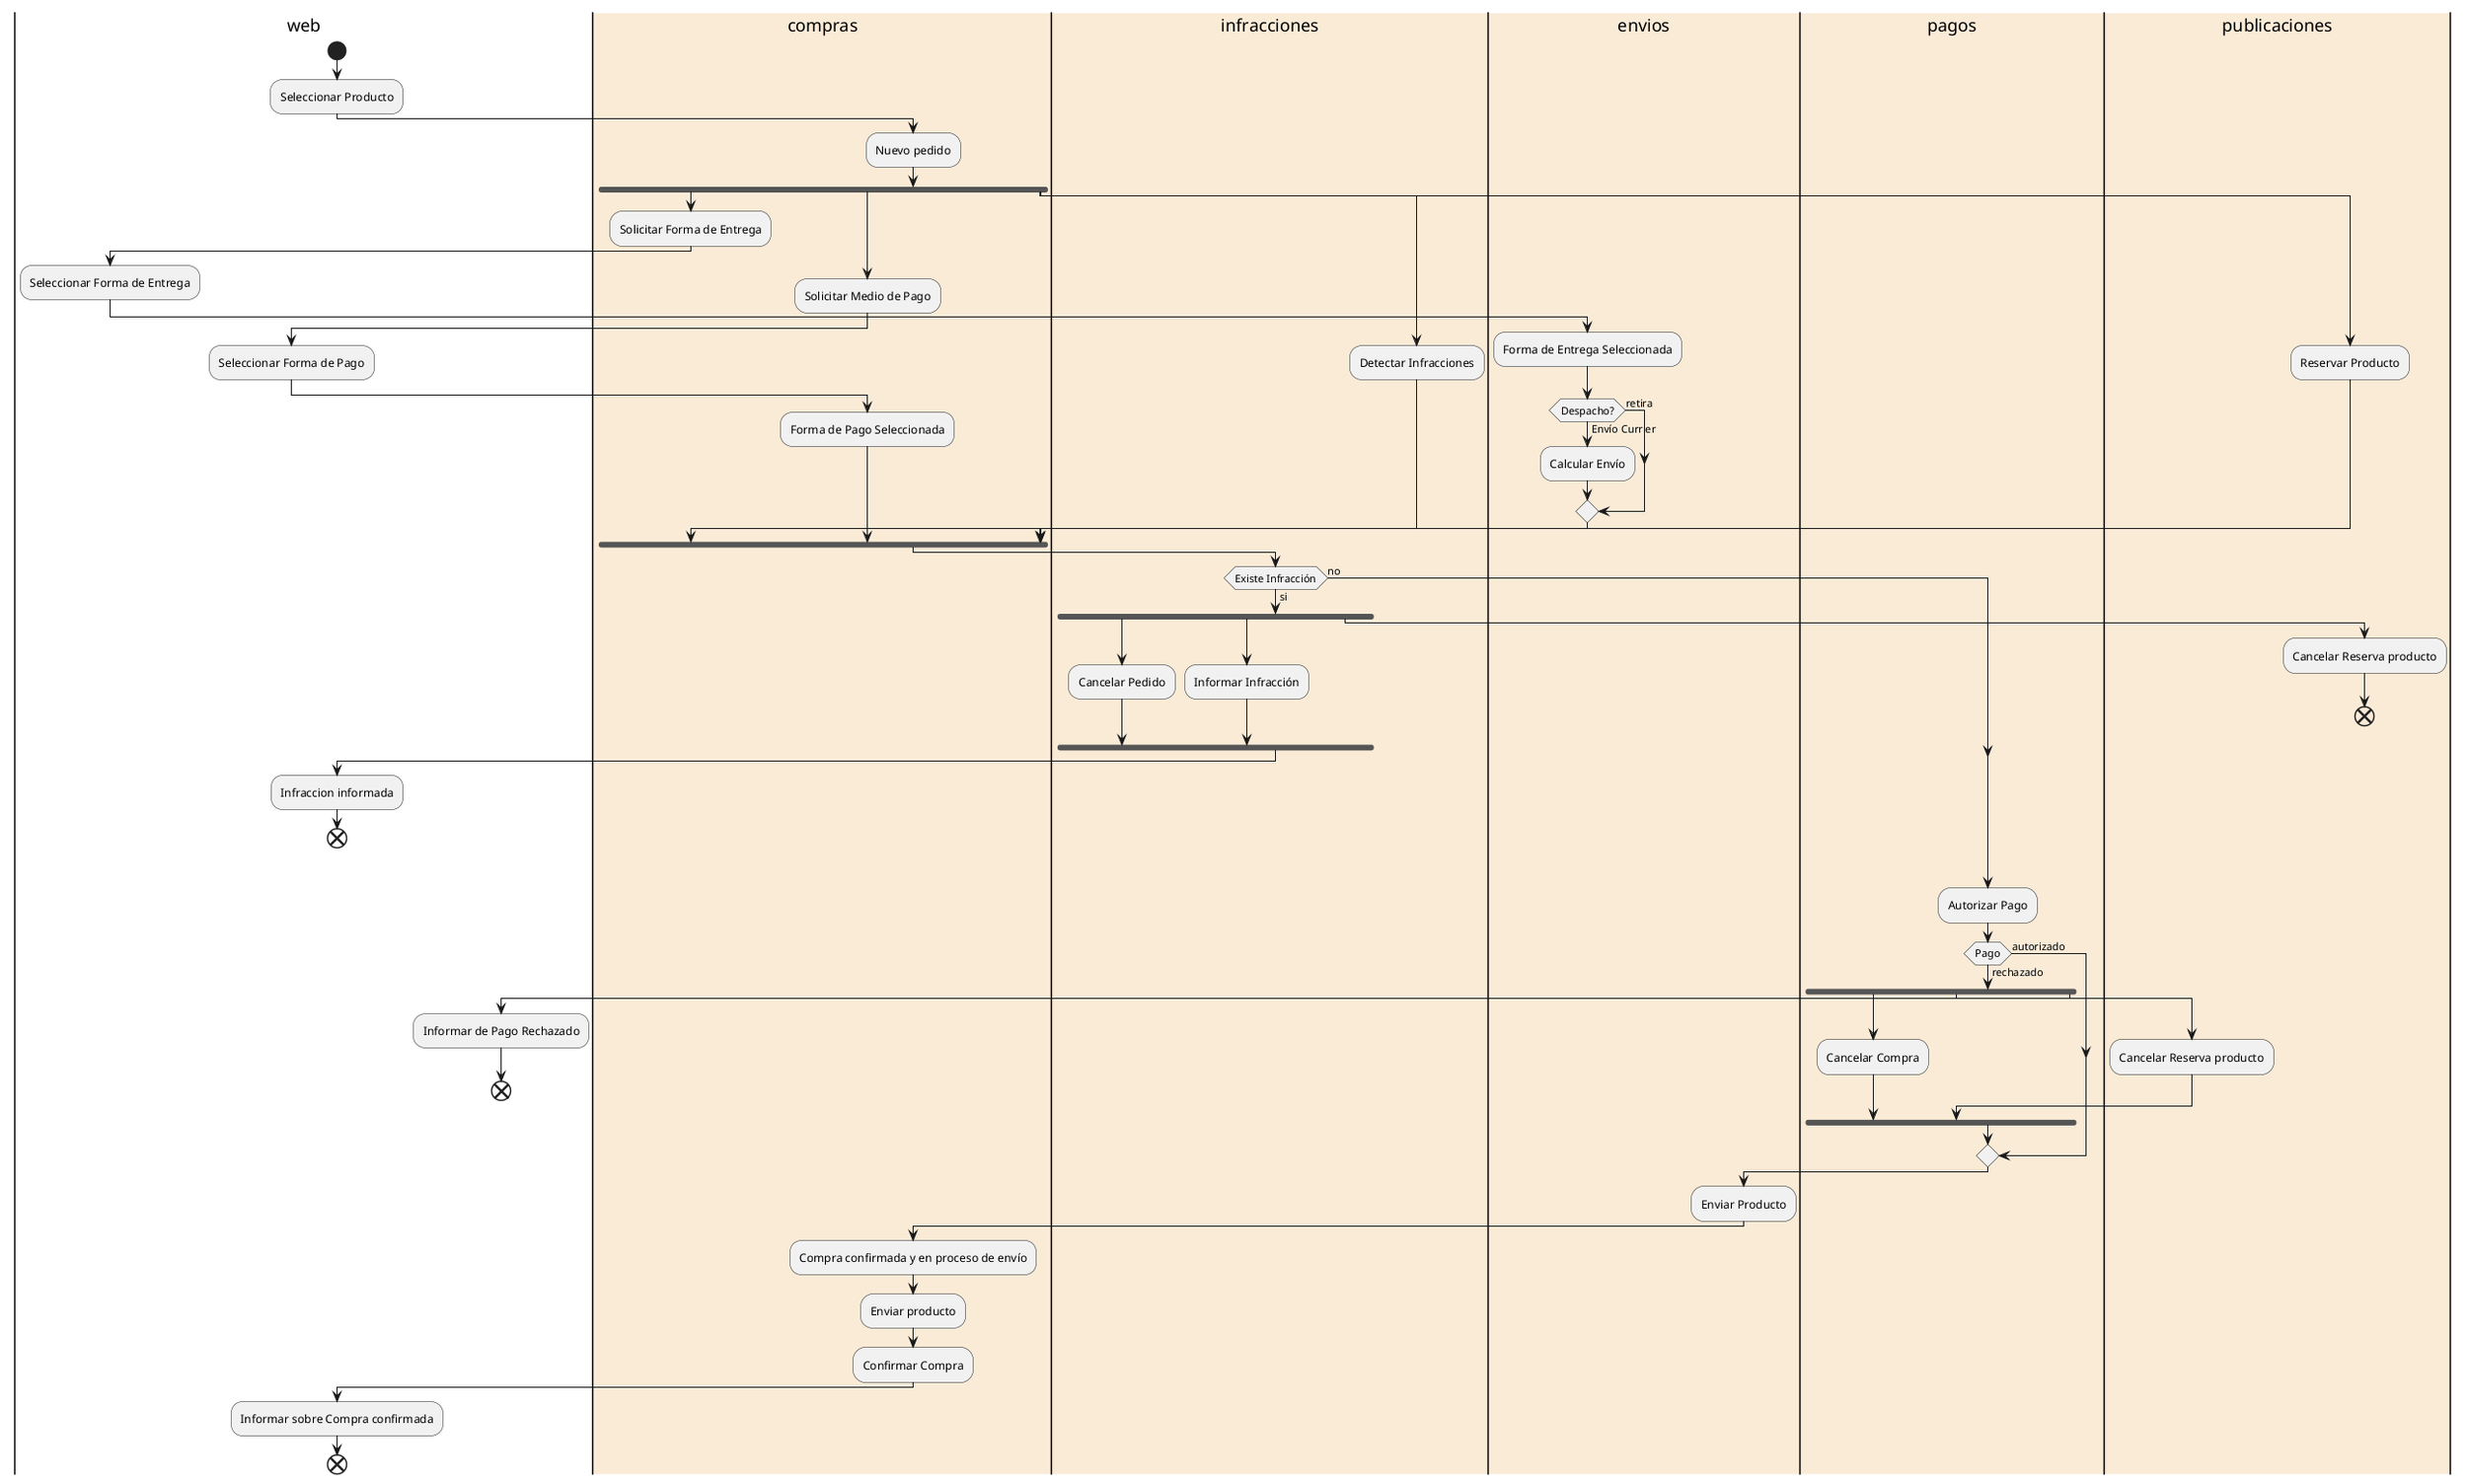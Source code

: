 @startuml workflow-livre-markket-monolitic-secuencial
|web|
|#AntiqueWhite|compras|
|#AntiqueWhite|infracciones|
|#AntiqueWhite|envios|
|#AntiqueWhite|pagos|
|#AntiqueWhite|publicaciones|
|web|
start
:Seleccionar Producto;
|compras|
:Nuevo pedido;
fork
:Solicitar Forma de Entrega;
|web|
:Seleccionar Forma de Entrega;
|envios|
:Forma de Entrega Seleccionada;
if (Despacho?) then (Envío Currier)
:Calcular Envío;
else (retira)
endif
fork again
|compras|
:Solicitar Medio de Pago; 
|web|
:Seleccionar Forma de Pago;
|compras|
:Forma de Pago Seleccionada;
fork again
|publicaciones|
:Reservar Producto; 
fork again
|infracciones|
:Detectar Infracciones;
|compras|
end fork
|infracciones|
if (Existe Infracción) then (si)
fork
:Cancelar Pedido;
fork again
:Informar Infracción;
fork again
|publicaciones|
:Cancelar Reserva producto;
end
|infracciones|
end fork
|web|
:Infraccion informada;
end
|compras|
else (no)
endif
|pagos|
:Autorizar Pago;
if (Pago) then (rechazado)
fork
:Cancelar Compra;
fork again
|publicaciones|
:Cancelar Reserva producto;
fork again
|web|
:Informar de Pago Rechazado;
end
|pagos|
end fork
|compras|
else (autorizado)
endif
|envios|
:Enviar Producto;
|compras|
:Compra confirmada y en proceso de envío;
:Enviar producto;
:Confirmar Compra;
|web|
:Informar sobre Compra confirmada;
end 
@enduml